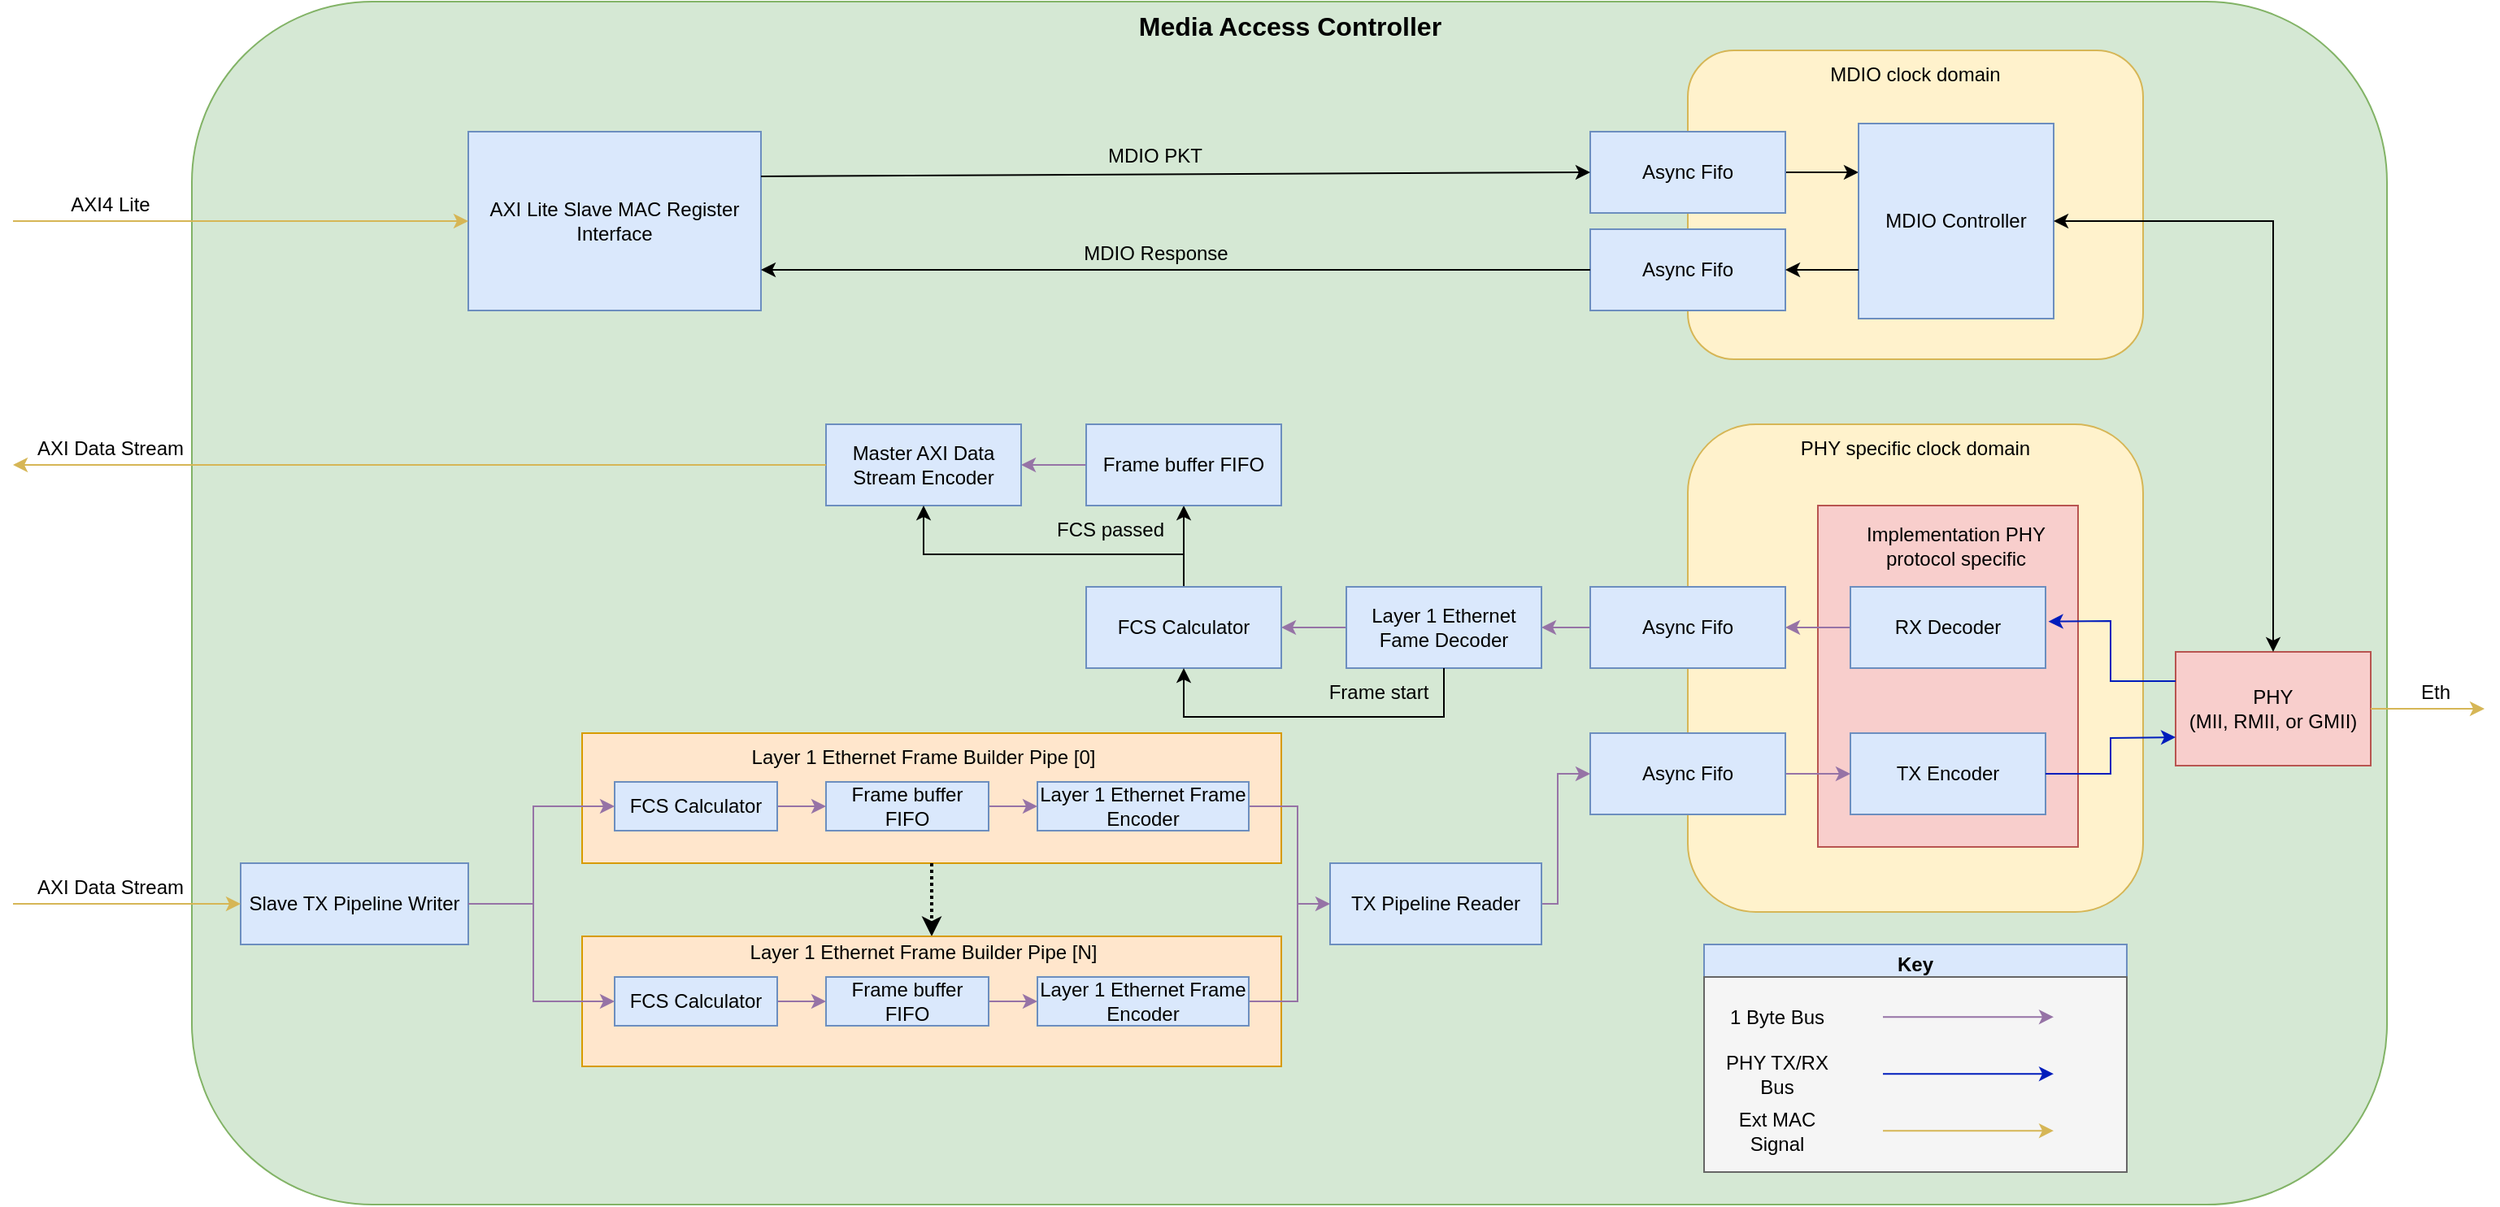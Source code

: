<mxfile version="16.5.6" type="device"><diagram id="42NYEVBEuDTBEIZS_hOf" name="Page-1"><mxGraphModel dx="3302" dy="962" grid="1" gridSize="10" guides="1" tooltips="1" connect="1" arrows="1" fold="1" page="1" pageScale="1" pageWidth="850" pageHeight="1100" math="0" shadow="0"><root><mxCell id="0"/><mxCell id="1" parent="0"/><mxCell id="8Kpui7LrtjbH6HMdmqRj-46" value="" style="rounded=1;whiteSpace=wrap;html=1;shadow=0;fillColor=#d5e8d4;strokeColor=#82b366;" vertex="1" parent="1"><mxGeometry x="-570" y="30" width="1350" height="740" as="geometry"/></mxCell><mxCell id="8Kpui7LrtjbH6HMdmqRj-22" value="" style="rounded=1;whiteSpace=wrap;html=1;shadow=0;fillColor=#fff2cc;strokeColor=#d6b656;" vertex="1" parent="1"><mxGeometry x="350" y="290" width="280" height="300" as="geometry"/></mxCell><mxCell id="8Kpui7LrtjbH6HMdmqRj-18" value="" style="rounded=0;whiteSpace=wrap;html=1;shadow=0;fillColor=#f8cecc;strokeColor=#b85450;" vertex="1" parent="1"><mxGeometry x="430" y="340" width="160" height="210" as="geometry"/></mxCell><mxCell id="8Kpui7LrtjbH6HMdmqRj-1" value="PHY&lt;br&gt;(MII, RMII, or GMII)" style="rounded=0;whiteSpace=wrap;html=1;fillColor=#f8cecc;strokeColor=#b85450;" vertex="1" parent="1"><mxGeometry x="650" y="430" width="120" height="70" as="geometry"/></mxCell><mxCell id="8Kpui7LrtjbH6HMdmqRj-4" value="" style="endArrow=classic;html=1;rounded=0;exitX=1;exitY=0.5;exitDx=0;exitDy=0;fillColor=#fff2cc;strokeColor=#d6b656;" edge="1" parent="1" source="8Kpui7LrtjbH6HMdmqRj-1"><mxGeometry width="50" height="50" relative="1" as="geometry"><mxPoint x="750" y="560" as="sourcePoint"/><mxPoint x="840" y="465" as="targetPoint"/></mxGeometry></mxCell><mxCell id="8Kpui7LrtjbH6HMdmqRj-5" value="Eth" style="text;html=1;strokeColor=none;fillColor=none;align=center;verticalAlign=middle;whiteSpace=wrap;rounded=0;" vertex="1" parent="1"><mxGeometry x="780" y="440" width="60" height="30" as="geometry"/></mxCell><mxCell id="8Kpui7LrtjbH6HMdmqRj-6" value="" style="endArrow=classic;html=1;rounded=0;entryX=1.015;entryY=0.427;entryDx=0;entryDy=0;entryPerimeter=0;fillColor=#0050ef;strokeColor=#001DBC;" edge="1" parent="1" target="8Kpui7LrtjbH6HMdmqRj-7"><mxGeometry width="50" height="50" relative="1" as="geometry"><mxPoint x="650" y="448" as="sourcePoint"/><mxPoint x="650" y="290" as="targetPoint"/><Array as="points"><mxPoint x="610" y="448"/><mxPoint x="610" y="411"/></Array></mxGeometry></mxCell><mxCell id="8Kpui7LrtjbH6HMdmqRj-16" value="" style="edgeStyle=orthogonalEdgeStyle;rounded=0;orthogonalLoop=1;jettySize=auto;html=1;fillColor=#e1d5e7;strokeColor=#9673a6;" edge="1" parent="1" source="8Kpui7LrtjbH6HMdmqRj-7" target="8Kpui7LrtjbH6HMdmqRj-13"><mxGeometry relative="1" as="geometry"/></mxCell><mxCell id="8Kpui7LrtjbH6HMdmqRj-7" value="RX Decoder" style="rounded=0;whiteSpace=wrap;html=1;fillColor=#dae8fc;strokeColor=#6c8ebf;" vertex="1" parent="1"><mxGeometry x="450" y="390" width="120" height="50" as="geometry"/></mxCell><mxCell id="8Kpui7LrtjbH6HMdmqRj-8" value="TX Encoder" style="rounded=0;whiteSpace=wrap;html=1;fillColor=#dae8fc;strokeColor=#6c8ebf;" vertex="1" parent="1"><mxGeometry x="450" y="480" width="120" height="50" as="geometry"/></mxCell><mxCell id="8Kpui7LrtjbH6HMdmqRj-9" value="" style="endArrow=classic;html=1;rounded=0;exitX=1;exitY=0.5;exitDx=0;exitDy=0;entryX=0;entryY=0.75;entryDx=0;entryDy=0;fillColor=#0050ef;strokeColor=#001DBC;" edge="1" parent="1" source="8Kpui7LrtjbH6HMdmqRj-8" target="8Kpui7LrtjbH6HMdmqRj-1"><mxGeometry width="50" height="50" relative="1" as="geometry"><mxPoint x="750" y="570" as="sourcePoint"/><mxPoint x="650" y="490" as="targetPoint"/><Array as="points"><mxPoint x="610" y="505"/><mxPoint x="610" y="483"/></Array></mxGeometry></mxCell><mxCell id="8Kpui7LrtjbH6HMdmqRj-14" value="" style="edgeStyle=orthogonalEdgeStyle;rounded=0;orthogonalLoop=1;jettySize=auto;html=1;fillColor=#e1d5e7;strokeColor=#9673a6;" edge="1" parent="1" source="8Kpui7LrtjbH6HMdmqRj-12" target="8Kpui7LrtjbH6HMdmqRj-8"><mxGeometry relative="1" as="geometry"/></mxCell><mxCell id="8Kpui7LrtjbH6HMdmqRj-12" value="Async Fifo" style="rounded=0;whiteSpace=wrap;html=1;fillColor=#dae8fc;strokeColor=#6c8ebf;" vertex="1" parent="1"><mxGeometry x="290" y="480" width="120" height="50" as="geometry"/></mxCell><mxCell id="8Kpui7LrtjbH6HMdmqRj-29" value="" style="edgeStyle=orthogonalEdgeStyle;rounded=0;orthogonalLoop=1;jettySize=auto;html=1;fillColor=#e1d5e7;strokeColor=#9673a6;" edge="1" parent="1" source="8Kpui7LrtjbH6HMdmqRj-13" target="8Kpui7LrtjbH6HMdmqRj-28"><mxGeometry relative="1" as="geometry"/></mxCell><mxCell id="8Kpui7LrtjbH6HMdmqRj-13" value="Async Fifo" style="rounded=0;whiteSpace=wrap;html=1;fillColor=#dae8fc;strokeColor=#6c8ebf;" vertex="1" parent="1"><mxGeometry x="290" y="390" width="120" height="50" as="geometry"/></mxCell><mxCell id="8Kpui7LrtjbH6HMdmqRj-19" value="Implementation PHY protocol specific" style="text;html=1;strokeColor=none;fillColor=none;align=center;verticalAlign=middle;whiteSpace=wrap;rounded=0;shadow=0;" vertex="1" parent="1"><mxGeometry x="440" y="350" width="150" height="30" as="geometry"/></mxCell><mxCell id="8Kpui7LrtjbH6HMdmqRj-23" value="PHY specific clock domain" style="text;html=1;strokeColor=none;fillColor=none;align=center;verticalAlign=middle;whiteSpace=wrap;rounded=0;shadow=0;" vertex="1" parent="1"><mxGeometry x="405" y="290" width="170" height="30" as="geometry"/></mxCell><mxCell id="8Kpui7LrtjbH6HMdmqRj-31" value="" style="edgeStyle=orthogonalEdgeStyle;rounded=0;orthogonalLoop=1;jettySize=auto;html=1;fillColor=#e1d5e7;strokeColor=#9673a6;" edge="1" parent="1" source="8Kpui7LrtjbH6HMdmqRj-28" target="8Kpui7LrtjbH6HMdmqRj-30"><mxGeometry relative="1" as="geometry"/></mxCell><mxCell id="8Kpui7LrtjbH6HMdmqRj-28" value="Layer 1 Ethernet Fame Decoder" style="rounded=0;whiteSpace=wrap;html=1;fillColor=#dae8fc;strokeColor=#6c8ebf;" vertex="1" parent="1"><mxGeometry x="140" y="390" width="120" height="50" as="geometry"/></mxCell><mxCell id="8Kpui7LrtjbH6HMdmqRj-35" value="" style="edgeStyle=orthogonalEdgeStyle;rounded=0;orthogonalLoop=1;jettySize=auto;html=1;" edge="1" parent="1" source="8Kpui7LrtjbH6HMdmqRj-30" target="8Kpui7LrtjbH6HMdmqRj-32"><mxGeometry relative="1" as="geometry"/></mxCell><mxCell id="8Kpui7LrtjbH6HMdmqRj-30" value="FCS Calculator" style="rounded=0;whiteSpace=wrap;html=1;fillColor=#dae8fc;strokeColor=#6c8ebf;" vertex="1" parent="1"><mxGeometry x="-20" y="390" width="120" height="50" as="geometry"/></mxCell><mxCell id="8Kpui7LrtjbH6HMdmqRj-41" value="" style="edgeStyle=orthogonalEdgeStyle;rounded=0;orthogonalLoop=1;jettySize=auto;html=1;fillColor=#e1d5e7;strokeColor=#9673a6;" edge="1" parent="1" source="8Kpui7LrtjbH6HMdmqRj-32" target="8Kpui7LrtjbH6HMdmqRj-40"><mxGeometry relative="1" as="geometry"/></mxCell><mxCell id="8Kpui7LrtjbH6HMdmqRj-32" value="Frame buffer FIFO" style="rounded=0;whiteSpace=wrap;html=1;fillColor=#dae8fc;strokeColor=#6c8ebf;" vertex="1" parent="1"><mxGeometry x="-20" y="290" width="120" height="50" as="geometry"/></mxCell><mxCell id="8Kpui7LrtjbH6HMdmqRj-36" value="FCS passed" style="text;html=1;strokeColor=none;fillColor=none;align=center;verticalAlign=middle;whiteSpace=wrap;rounded=0;shadow=0;" vertex="1" parent="1"><mxGeometry x="-50" y="340" width="90" height="30" as="geometry"/></mxCell><mxCell id="8Kpui7LrtjbH6HMdmqRj-37" value="" style="endArrow=classic;html=1;rounded=0;exitX=0.5;exitY=1;exitDx=0;exitDy=0;entryX=0.5;entryY=1;entryDx=0;entryDy=0;" edge="1" parent="1" source="8Kpui7LrtjbH6HMdmqRj-28" target="8Kpui7LrtjbH6HMdmqRj-30"><mxGeometry width="50" height="50" relative="1" as="geometry"><mxPoint x="90" y="510" as="sourcePoint"/><mxPoint x="140" y="460" as="targetPoint"/><Array as="points"><mxPoint x="200" y="470"/><mxPoint x="40" y="470"/></Array></mxGeometry></mxCell><mxCell id="8Kpui7LrtjbH6HMdmqRj-38" value="Frame start" style="text;html=1;strokeColor=none;fillColor=none;align=center;verticalAlign=middle;whiteSpace=wrap;rounded=0;shadow=0;" vertex="1" parent="1"><mxGeometry x="120" y="440" width="80" height="30" as="geometry"/></mxCell><mxCell id="8Kpui7LrtjbH6HMdmqRj-40" value="Master AXI Data Stream Encoder" style="rounded=0;whiteSpace=wrap;html=1;shadow=0;fillColor=#dae8fc;strokeColor=#6c8ebf;" vertex="1" parent="1"><mxGeometry x="-180" y="290" width="120" height="50" as="geometry"/></mxCell><mxCell id="8Kpui7LrtjbH6HMdmqRj-42" value="" style="endArrow=classic;html=1;rounded=0;entryX=0.5;entryY=1;entryDx=0;entryDy=0;" edge="1" parent="1" target="8Kpui7LrtjbH6HMdmqRj-40"><mxGeometry width="50" height="50" relative="1" as="geometry"><mxPoint x="40" y="370" as="sourcePoint"/><mxPoint x="140" y="450" as="targetPoint"/><Array as="points"><mxPoint x="-120" y="370"/></Array></mxGeometry></mxCell><mxCell id="8Kpui7LrtjbH6HMdmqRj-44" value="" style="endArrow=classic;html=1;rounded=0;exitX=0;exitY=0.5;exitDx=0;exitDy=0;fillColor=#fff2cc;strokeColor=#d6b656;" edge="1" parent="1" source="8Kpui7LrtjbH6HMdmqRj-40"><mxGeometry width="50" height="50" relative="1" as="geometry"><mxPoint x="90" y="500" as="sourcePoint"/><mxPoint x="-680" y="315" as="targetPoint"/></mxGeometry></mxCell><mxCell id="8Kpui7LrtjbH6HMdmqRj-45" value="AXI Data Stream" style="text;html=1;strokeColor=none;fillColor=none;align=center;verticalAlign=middle;whiteSpace=wrap;rounded=0;shadow=0;" vertex="1" parent="1"><mxGeometry x="-670" y="290" width="100" height="30" as="geometry"/></mxCell><mxCell id="8Kpui7LrtjbH6HMdmqRj-48" value="Media Access Controller" style="text;html=1;strokeColor=none;fillColor=none;align=center;verticalAlign=middle;whiteSpace=wrap;rounded=0;shadow=0;strokeWidth=1;fontStyle=1;fontSize=16;" vertex="1" parent="1"><mxGeometry x="2.5" y="30" width="205" height="30" as="geometry"/></mxCell><mxCell id="8Kpui7LrtjbH6HMdmqRj-53" value="" style="edgeStyle=orthogonalEdgeStyle;rounded=0;orthogonalLoop=1;jettySize=auto;html=1;entryX=0;entryY=0.5;entryDx=0;entryDy=0;fillColor=#e1d5e7;strokeColor=#9673a6;" edge="1" parent="1" source="8Kpui7LrtjbH6HMdmqRj-51" target="8Kpui7LrtjbH6HMdmqRj-12"><mxGeometry relative="1" as="geometry"><Array as="points"><mxPoint x="270" y="585"/><mxPoint x="270" y="505"/></Array></mxGeometry></mxCell><mxCell id="8Kpui7LrtjbH6HMdmqRj-51" value="TX Pipeline Reader" style="rounded=0;whiteSpace=wrap;html=1;fillColor=#dae8fc;strokeColor=#6c8ebf;" vertex="1" parent="1"><mxGeometry x="130" y="560" width="130" height="50" as="geometry"/></mxCell><mxCell id="8Kpui7LrtjbH6HMdmqRj-59" value="" style="rounded=0;whiteSpace=wrap;html=1;shadow=0;fillColor=#ffe6cc;strokeColor=#d79b00;" vertex="1" parent="1"><mxGeometry x="-330" y="480" width="430" height="80" as="geometry"/></mxCell><mxCell id="8Kpui7LrtjbH6HMdmqRj-61" value="" style="edgeStyle=orthogonalEdgeStyle;rounded=0;orthogonalLoop=1;jettySize=auto;html=1;fillColor=#e1d5e7;strokeColor=#9673a6;exitX=1;exitY=0.5;exitDx=0;exitDy=0;" edge="1" parent="1" source="8Kpui7LrtjbH6HMdmqRj-55" target="8Kpui7LrtjbH6HMdmqRj-51"><mxGeometry relative="1" as="geometry"><Array as="points"><mxPoint x="110" y="525"/><mxPoint x="110" y="585"/></Array></mxGeometry></mxCell><mxCell id="8Kpui7LrtjbH6HMdmqRj-66" value="" style="edgeStyle=orthogonalEdgeStyle;rounded=0;orthogonalLoop=1;jettySize=auto;html=1;dashed=1;dashPattern=1 1;strokeWidth=2;" edge="1" parent="1" source="8Kpui7LrtjbH6HMdmqRj-59" target="8Kpui7LrtjbH6HMdmqRj-65"><mxGeometry relative="1" as="geometry"/></mxCell><mxCell id="8Kpui7LrtjbH6HMdmqRj-55" value="Layer 1 Ethernet Frame Encoder" style="rounded=0;whiteSpace=wrap;html=1;fillColor=#dae8fc;strokeColor=#6c8ebf;" vertex="1" parent="1"><mxGeometry x="-50" y="510" width="130" height="30" as="geometry"/></mxCell><mxCell id="8Kpui7LrtjbH6HMdmqRj-89" value="" style="edgeStyle=orthogonalEdgeStyle;rounded=0;orthogonalLoop=1;jettySize=auto;html=1;startArrow=none;startFill=0;endArrow=classic;endFill=1;strokeWidth=1;fillColor=#e1d5e7;strokeColor=#9673a6;" edge="1" parent="1" source="8Kpui7LrtjbH6HMdmqRj-56" target="8Kpui7LrtjbH6HMdmqRj-55"><mxGeometry relative="1" as="geometry"/></mxCell><mxCell id="8Kpui7LrtjbH6HMdmqRj-56" value="Frame buffer FIFO" style="rounded=0;whiteSpace=wrap;html=1;fillColor=#dae8fc;strokeColor=#6c8ebf;" vertex="1" parent="1"><mxGeometry x="-180" y="510" width="100" height="30" as="geometry"/></mxCell><mxCell id="8Kpui7LrtjbH6HMdmqRj-86" value="" style="edgeStyle=orthogonalEdgeStyle;rounded=0;orthogonalLoop=1;jettySize=auto;html=1;startArrow=none;startFill=0;endArrow=classic;endFill=1;strokeWidth=1;exitX=1;exitY=0.5;exitDx=0;exitDy=0;entryX=0;entryY=0.5;entryDx=0;entryDy=0;fillColor=#e1d5e7;strokeColor=#9673a6;" edge="1" parent="1" source="8Kpui7LrtjbH6HMdmqRj-57" target="8Kpui7LrtjbH6HMdmqRj-56"><mxGeometry relative="1" as="geometry"/></mxCell><mxCell id="8Kpui7LrtjbH6HMdmqRj-57" value="FCS Calculator" style="rounded=0;whiteSpace=wrap;html=1;fillColor=#dae8fc;strokeColor=#6c8ebf;" vertex="1" parent="1"><mxGeometry x="-310" y="510" width="100" height="30" as="geometry"/></mxCell><mxCell id="8Kpui7LrtjbH6HMdmqRj-65" value="" style="rounded=0;whiteSpace=wrap;html=1;shadow=0;fillColor=#ffe6cc;strokeColor=#d79b00;" vertex="1" parent="1"><mxGeometry x="-330" y="605" width="430" height="80" as="geometry"/></mxCell><mxCell id="8Kpui7LrtjbH6HMdmqRj-75" value="" style="edgeStyle=orthogonalEdgeStyle;rounded=0;orthogonalLoop=1;jettySize=auto;html=1;endArrow=classic;endFill=1;strokeWidth=1;fillColor=#e1d5e7;strokeColor=#9673a6;entryX=0;entryY=0.5;entryDx=0;entryDy=0;" edge="1" parent="1" source="8Kpui7LrtjbH6HMdmqRj-58" target="8Kpui7LrtjbH6HMdmqRj-68"><mxGeometry relative="1" as="geometry"><Array as="points"><mxPoint x="-360" y="585"/><mxPoint x="-360" y="645"/></Array></mxGeometry></mxCell><mxCell id="8Kpui7LrtjbH6HMdmqRj-58" value="Slave TX Pipeline Writer" style="rounded=0;whiteSpace=wrap;html=1;fillColor=#dae8fc;strokeColor=#6c8ebf;" vertex="1" parent="1"><mxGeometry x="-540" y="560" width="140" height="50" as="geometry"/></mxCell><mxCell id="8Kpui7LrtjbH6HMdmqRj-60" value="Layer 1 Ethernet Frame Builder Pipe [0]" style="text;html=1;strokeColor=none;fillColor=none;align=center;verticalAlign=middle;whiteSpace=wrap;rounded=0;shadow=0;" vertex="1" parent="1"><mxGeometry x="-245" y="480" width="250" height="30" as="geometry"/></mxCell><mxCell id="8Kpui7LrtjbH6HMdmqRj-74" value="" style="edgeStyle=orthogonalEdgeStyle;rounded=0;orthogonalLoop=1;jettySize=auto;html=1;strokeWidth=1;endArrow=none;endFill=0;exitX=1;exitY=0.5;exitDx=0;exitDy=0;fillColor=#e1d5e7;strokeColor=#9673a6;" edge="1" parent="1" source="8Kpui7LrtjbH6HMdmqRj-70"><mxGeometry relative="1" as="geometry"><mxPoint x="110" y="580" as="targetPoint"/><Array as="points"><mxPoint x="110" y="645"/></Array></mxGeometry></mxCell><mxCell id="8Kpui7LrtjbH6HMdmqRj-67" value="Layer 1 Ethernet Frame Builder Pipe [N]" style="text;html=1;strokeColor=none;fillColor=none;align=center;verticalAlign=middle;whiteSpace=wrap;rounded=0;shadow=0;" vertex="1" parent="1"><mxGeometry x="-235" y="600" width="230" height="30" as="geometry"/></mxCell><mxCell id="8Kpui7LrtjbH6HMdmqRj-81" value="" style="edgeStyle=orthogonalEdgeStyle;rounded=0;orthogonalLoop=1;jettySize=auto;html=1;startArrow=none;startFill=0;endArrow=classic;endFill=1;strokeWidth=1;fillColor=#e1d5e7;strokeColor=#9673a6;" edge="1" parent="1" source="8Kpui7LrtjbH6HMdmqRj-68" target="8Kpui7LrtjbH6HMdmqRj-69"><mxGeometry relative="1" as="geometry"/></mxCell><mxCell id="8Kpui7LrtjbH6HMdmqRj-68" value="FCS Calculator" style="rounded=0;whiteSpace=wrap;html=1;fillColor=#dae8fc;strokeColor=#6c8ebf;" vertex="1" parent="1"><mxGeometry x="-310" y="630" width="100" height="30" as="geometry"/></mxCell><mxCell id="8Kpui7LrtjbH6HMdmqRj-82" value="" style="edgeStyle=orthogonalEdgeStyle;rounded=0;orthogonalLoop=1;jettySize=auto;html=1;startArrow=none;startFill=0;endArrow=classic;endFill=1;strokeWidth=1;fillColor=#e1d5e7;strokeColor=#9673a6;" edge="1" parent="1" source="8Kpui7LrtjbH6HMdmqRj-69" target="8Kpui7LrtjbH6HMdmqRj-70"><mxGeometry relative="1" as="geometry"/></mxCell><mxCell id="8Kpui7LrtjbH6HMdmqRj-69" value="Frame buffer FIFO" style="rounded=0;whiteSpace=wrap;html=1;fillColor=#dae8fc;strokeColor=#6c8ebf;" vertex="1" parent="1"><mxGeometry x="-180" y="630" width="100" height="30" as="geometry"/></mxCell><mxCell id="8Kpui7LrtjbH6HMdmqRj-70" value="Layer 1 Ethernet Frame Encoder" style="rounded=0;whiteSpace=wrap;html=1;fillColor=#dae8fc;strokeColor=#6c8ebf;" vertex="1" parent="1"><mxGeometry x="-50" y="630" width="130" height="30" as="geometry"/></mxCell><mxCell id="8Kpui7LrtjbH6HMdmqRj-76" value="" style="endArrow=classic;html=1;rounded=0;strokeWidth=1;entryX=0;entryY=0.5;entryDx=0;entryDy=0;exitX=1;exitY=0.5;exitDx=0;exitDy=0;fillColor=#e1d5e7;strokeColor=#9673a6;" edge="1" parent="1" source="8Kpui7LrtjbH6HMdmqRj-58" target="8Kpui7LrtjbH6HMdmqRj-57"><mxGeometry width="50" height="50" relative="1" as="geometry"><mxPoint x="-400" y="590" as="sourcePoint"/><mxPoint x="140" y="540" as="targetPoint"/><Array as="points"><mxPoint x="-360" y="585"/><mxPoint x="-360" y="525"/></Array></mxGeometry></mxCell><mxCell id="8Kpui7LrtjbH6HMdmqRj-77" value="" style="endArrow=none;html=1;rounded=0;strokeWidth=1;exitX=0;exitY=0.5;exitDx=0;exitDy=0;startArrow=classic;startFill=1;endFill=0;fillColor=#fff2cc;strokeColor=#d6b656;" edge="1" parent="1" source="8Kpui7LrtjbH6HMdmqRj-58"><mxGeometry width="50" height="50" relative="1" as="geometry"><mxPoint x="90" y="590" as="sourcePoint"/><mxPoint x="-680" y="585" as="targetPoint"/></mxGeometry></mxCell><mxCell id="8Kpui7LrtjbH6HMdmqRj-78" value="AXI Data Stream" style="text;html=1;strokeColor=none;fillColor=none;align=center;verticalAlign=middle;whiteSpace=wrap;rounded=0;shadow=0;" vertex="1" parent="1"><mxGeometry x="-670" y="560" width="100" height="30" as="geometry"/></mxCell><mxCell id="8Kpui7LrtjbH6HMdmqRj-91" value="AXI Lite Slave MAC Register Interface" style="rounded=0;whiteSpace=wrap;html=1;shadow=0;fillColor=#dae8fc;strokeColor=#6c8ebf;" vertex="1" parent="1"><mxGeometry x="-400" y="110" width="180" height="110" as="geometry"/></mxCell><mxCell id="8Kpui7LrtjbH6HMdmqRj-92" value="" style="endArrow=classic;html=1;rounded=0;strokeWidth=1;entryX=0;entryY=0.5;entryDx=0;entryDy=0;fillColor=#fff2cc;strokeColor=#d6b656;" edge="1" parent="1" target="8Kpui7LrtjbH6HMdmqRj-91"><mxGeometry width="50" height="50" relative="1" as="geometry"><mxPoint x="-680" y="165" as="sourcePoint"/><mxPoint x="-100" y="360" as="targetPoint"/></mxGeometry></mxCell><mxCell id="8Kpui7LrtjbH6HMdmqRj-93" value="AXI4 Lite" style="text;html=1;strokeColor=none;fillColor=none;align=center;verticalAlign=middle;whiteSpace=wrap;rounded=0;shadow=0;" vertex="1" parent="1"><mxGeometry x="-670" y="140" width="100" height="30" as="geometry"/></mxCell><mxCell id="8Kpui7LrtjbH6HMdmqRj-105" value="" style="rounded=1;whiteSpace=wrap;html=1;shadow=0;fillColor=#fff2cc;strokeColor=#d6b656;" vertex="1" parent="1"><mxGeometry x="350" y="60" width="280" height="190" as="geometry"/></mxCell><mxCell id="8Kpui7LrtjbH6HMdmqRj-103" value="" style="edgeStyle=orthogonalEdgeStyle;rounded=0;orthogonalLoop=1;jettySize=auto;html=1;startArrow=none;startFill=0;endArrow=classic;endFill=1;strokeWidth=1;entryX=0;entryY=0.25;entryDx=0;entryDy=0;" edge="1" parent="1" source="8Kpui7LrtjbH6HMdmqRj-95" target="8Kpui7LrtjbH6HMdmqRj-97"><mxGeometry relative="1" as="geometry"/></mxCell><mxCell id="8Kpui7LrtjbH6HMdmqRj-95" value="Async Fifo" style="rounded=0;whiteSpace=wrap;html=1;fillColor=#dae8fc;strokeColor=#6c8ebf;" vertex="1" parent="1"><mxGeometry x="290" y="110" width="120" height="50" as="geometry"/></mxCell><mxCell id="8Kpui7LrtjbH6HMdmqRj-96" value="Async Fifo" style="rounded=0;whiteSpace=wrap;html=1;fillColor=#dae8fc;strokeColor=#6c8ebf;" vertex="1" parent="1"><mxGeometry x="290" y="170" width="120" height="50" as="geometry"/></mxCell><mxCell id="8Kpui7LrtjbH6HMdmqRj-97" value="MDIO Controller" style="rounded=0;whiteSpace=wrap;html=1;fillColor=#dae8fc;strokeColor=#6c8ebf;" vertex="1" parent="1"><mxGeometry x="455" y="105" width="120" height="120" as="geometry"/></mxCell><mxCell id="8Kpui7LrtjbH6HMdmqRj-98" value="" style="endArrow=classic;html=1;rounded=0;strokeWidth=1;exitX=1;exitY=0.25;exitDx=0;exitDy=0;entryX=0;entryY=0.5;entryDx=0;entryDy=0;" edge="1" parent="1" source="8Kpui7LrtjbH6HMdmqRj-91" target="8Kpui7LrtjbH6HMdmqRj-95"><mxGeometry width="50" height="50" relative="1" as="geometry"><mxPoint x="-150" y="410" as="sourcePoint"/><mxPoint x="-100" y="360" as="targetPoint"/></mxGeometry></mxCell><mxCell id="8Kpui7LrtjbH6HMdmqRj-99" value="" style="endArrow=classic;html=1;rounded=0;strokeWidth=1;exitX=0;exitY=0.5;exitDx=0;exitDy=0;" edge="1" parent="1" source="8Kpui7LrtjbH6HMdmqRj-96"><mxGeometry width="50" height="50" relative="1" as="geometry"><mxPoint x="-150" y="410" as="sourcePoint"/><mxPoint x="-220" y="195" as="targetPoint"/></mxGeometry></mxCell><mxCell id="8Kpui7LrtjbH6HMdmqRj-102" value="" style="endArrow=classic;html=1;rounded=0;strokeWidth=1;exitX=0;exitY=0.75;exitDx=0;exitDy=0;entryX=1;entryY=0.5;entryDx=0;entryDy=0;" edge="1" parent="1" source="8Kpui7LrtjbH6HMdmqRj-97" target="8Kpui7LrtjbH6HMdmqRj-96"><mxGeometry width="50" height="50" relative="1" as="geometry"><mxPoint x="-150" y="410" as="sourcePoint"/><mxPoint x="-100" y="360" as="targetPoint"/></mxGeometry></mxCell><mxCell id="8Kpui7LrtjbH6HMdmqRj-104" value="" style="endArrow=classic;startArrow=classic;html=1;rounded=0;strokeWidth=1;exitX=0.5;exitY=0;exitDx=0;exitDy=0;entryX=1;entryY=0.5;entryDx=0;entryDy=0;" edge="1" parent="1" source="8Kpui7LrtjbH6HMdmqRj-1" target="8Kpui7LrtjbH6HMdmqRj-97"><mxGeometry width="50" height="50" relative="1" as="geometry"><mxPoint x="-150" y="410" as="sourcePoint"/><mxPoint x="-100" y="360" as="targetPoint"/><Array as="points"><mxPoint x="710" y="165"/></Array></mxGeometry></mxCell><mxCell id="8Kpui7LrtjbH6HMdmqRj-106" value="MDIO clock domain" style="text;html=1;strokeColor=none;fillColor=none;align=center;verticalAlign=middle;whiteSpace=wrap;rounded=0;shadow=0;" vertex="1" parent="1"><mxGeometry x="435" y="60" width="110" height="30" as="geometry"/></mxCell><mxCell id="8Kpui7LrtjbH6HMdmqRj-107" value="MDIO PKT" style="text;html=1;strokeColor=none;fillColor=none;align=center;verticalAlign=middle;whiteSpace=wrap;rounded=0;shadow=0;" vertex="1" parent="1"><mxGeometry x="-20" y="110" width="85" height="30" as="geometry"/></mxCell><mxCell id="8Kpui7LrtjbH6HMdmqRj-108" value="MDIO Response" style="text;html=1;strokeColor=none;fillColor=none;align=center;verticalAlign=middle;whiteSpace=wrap;rounded=0;shadow=0;" vertex="1" parent="1"><mxGeometry x="-26.25" y="170" width="97.5" height="30" as="geometry"/></mxCell><mxCell id="8Kpui7LrtjbH6HMdmqRj-110" value="Key" style="swimlane;shadow=0;fillColor=#dae8fc;strokeColor=#6c8ebf;" vertex="1" parent="1"><mxGeometry x="360" y="610" width="260" height="140" as="geometry"/></mxCell><mxCell id="8Kpui7LrtjbH6HMdmqRj-109" value="" style="rounded=0;whiteSpace=wrap;html=1;shadow=0;fillColor=#f5f5f5;fontColor=#333333;strokeColor=#666666;" vertex="1" parent="8Kpui7LrtjbH6HMdmqRj-110"><mxGeometry y="20" width="260" height="120" as="geometry"/></mxCell><mxCell id="8Kpui7LrtjbH6HMdmqRj-111" style="edgeStyle=orthogonalEdgeStyle;rounded=0;orthogonalLoop=1;jettySize=auto;html=1;exitX=0.5;exitY=1;exitDx=0;exitDy=0;startArrow=none;startFill=0;endArrow=classic;endFill=1;strokeWidth=1;" edge="1" parent="8Kpui7LrtjbH6HMdmqRj-110" source="8Kpui7LrtjbH6HMdmqRj-109" target="8Kpui7LrtjbH6HMdmqRj-109"><mxGeometry relative="1" as="geometry"/></mxCell><mxCell id="8Kpui7LrtjbH6HMdmqRj-112" value="1 Byte Bus" style="text;html=1;strokeColor=none;fillColor=none;align=center;verticalAlign=middle;whiteSpace=wrap;rounded=0;shadow=0;" vertex="1" parent="8Kpui7LrtjbH6HMdmqRj-110"><mxGeometry x="10" y="30" width="70" height="30" as="geometry"/></mxCell><mxCell id="8Kpui7LrtjbH6HMdmqRj-115" value="" style="endArrow=classic;html=1;rounded=0;fontSize=12;strokeWidth=1;fillColor=#e1d5e7;strokeColor=#9673a6;" edge="1" parent="8Kpui7LrtjbH6HMdmqRj-110"><mxGeometry width="50" height="50" relative="1" as="geometry"><mxPoint x="110" y="44.58" as="sourcePoint"/><mxPoint x="215" y="44.58" as="targetPoint"/></mxGeometry></mxCell><mxCell id="8Kpui7LrtjbH6HMdmqRj-116" value="PHY TX/RX Bus" style="text;html=1;strokeColor=none;fillColor=none;align=center;verticalAlign=middle;whiteSpace=wrap;rounded=0;shadow=0;" vertex="1" parent="8Kpui7LrtjbH6HMdmqRj-110"><mxGeometry x="10" y="65" width="70" height="30" as="geometry"/></mxCell><mxCell id="8Kpui7LrtjbH6HMdmqRj-117" value="" style="endArrow=classic;html=1;rounded=0;fontSize=12;strokeWidth=1;fillColor=#0050ef;strokeColor=#001DBC;" edge="1" parent="8Kpui7LrtjbH6HMdmqRj-110"><mxGeometry width="50" height="50" relative="1" as="geometry"><mxPoint x="110" y="79.58" as="sourcePoint"/><mxPoint x="215" y="79.58" as="targetPoint"/></mxGeometry></mxCell><mxCell id="8Kpui7LrtjbH6HMdmqRj-118" value="Ext MAC Signal" style="text;html=1;strokeColor=none;fillColor=none;align=center;verticalAlign=middle;whiteSpace=wrap;rounded=0;shadow=0;" vertex="1" parent="8Kpui7LrtjbH6HMdmqRj-110"><mxGeometry x="10" y="100" width="70" height="30" as="geometry"/></mxCell><mxCell id="8Kpui7LrtjbH6HMdmqRj-119" value="" style="endArrow=classic;html=1;rounded=0;fontSize=12;strokeWidth=1;fillColor=#fff2cc;strokeColor=#d6b656;" edge="1" parent="8Kpui7LrtjbH6HMdmqRj-110"><mxGeometry width="50" height="50" relative="1" as="geometry"><mxPoint x="110" y="114.58" as="sourcePoint"/><mxPoint x="215" y="114.58" as="targetPoint"/></mxGeometry></mxCell></root></mxGraphModel></diagram></mxfile>